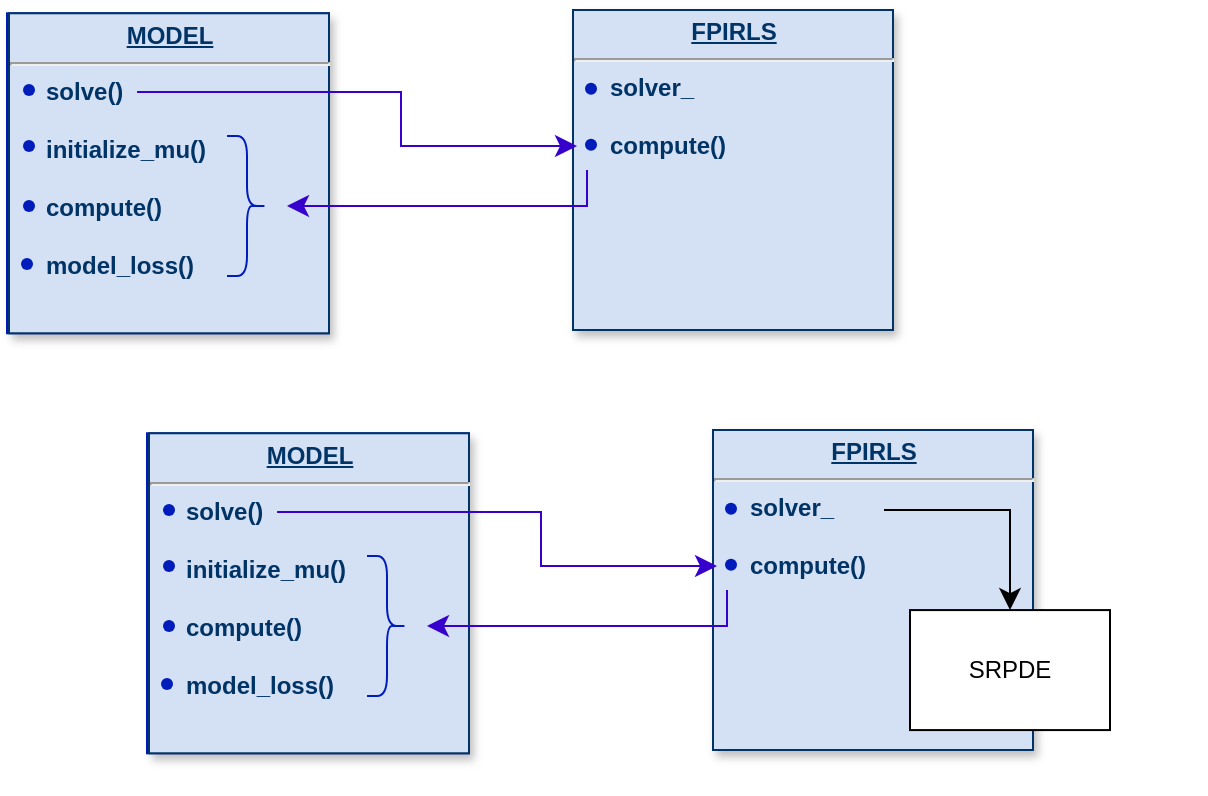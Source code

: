 <mxfile version="21.8.2" type="github">
  <diagram name="Page-1" id="efa7a0a1-bf9b-a30e-e6df-94a7791c09e9">
    <mxGraphModel dx="765" dy="381" grid="1" gridSize="10" guides="1" tooltips="1" connect="1" arrows="1" fold="1" page="1" pageScale="1" pageWidth="826" pageHeight="1169" background="none" math="0" shadow="0">
      <root>
        <mxCell id="0" />
        <mxCell id="1" parent="0" />
        <mxCell id="TG3uEMaHNQ2AUtTsz0xP-232" value="" style="group" vertex="1" connectable="0" parent="1">
          <mxGeometry x="130" y="300.0" width="443.0" height="161.64" as="geometry" />
        </mxCell>
        <mxCell id="TG3uEMaHNQ2AUtTsz0xP-233" value="" style="group" vertex="1" connectable="0" parent="TG3uEMaHNQ2AUtTsz0xP-232">
          <mxGeometry x="282" width="161.0" height="160" as="geometry" />
        </mxCell>
        <mxCell id="TG3uEMaHNQ2AUtTsz0xP-234" value="" style="group" vertex="1" connectable="0" parent="TG3uEMaHNQ2AUtTsz0xP-233">
          <mxGeometry x="-368.5" y="-20" width="443" height="161.64" as="geometry" />
        </mxCell>
        <mxCell id="TG3uEMaHNQ2AUtTsz0xP-235" value="" style="group" vertex="1" connectable="0" parent="TG3uEMaHNQ2AUtTsz0xP-234">
          <mxGeometry x="282" width="161.0" height="160" as="geometry" />
        </mxCell>
        <mxCell id="TG3uEMaHNQ2AUtTsz0xP-236" value="&lt;p style=&quot;text-align: center; margin: 4px 0px 0px; text-decoration: underline;&quot;&gt;&lt;b&gt;FPIRLS&lt;/b&gt;&lt;/p&gt;&lt;hr&gt;&lt;p style=&quot;margin: 0px 0px 0px 8px;&quot;&gt;&lt;span style=&quot;background-color: initial;&quot;&gt;&lt;b&gt;&amp;nbsp; &amp;nbsp;solver_&lt;/b&gt;&lt;/span&gt;&lt;/p&gt;&lt;p style=&quot;margin: 0px 0px 0px 8px;&quot;&gt;&lt;b&gt;&lt;br&gt;&lt;/b&gt;&lt;/p&gt;&lt;p style=&quot;margin: 0px 0px 0px 8px;&quot;&gt;&lt;b&gt;&amp;nbsp; &amp;nbsp;compute()&lt;/b&gt;&lt;/p&gt;&lt;p style=&quot;margin: 0px 0px 0px 8px;&quot;&gt;&lt;b&gt;&lt;br&gt;&lt;/b&gt;&lt;/p&gt;&lt;p style=&quot;margin: 0px 0px 0px 8px;&quot;&gt;&lt;br&gt;&lt;/p&gt;" style="verticalAlign=top;align=left;overflow=fill;fontSize=12;fontFamily=Helvetica;html=1;strokeColor=#003366;shadow=1;fillColor=#D4E1F5;fontColor=#003366" vertex="1" parent="TG3uEMaHNQ2AUtTsz0xP-235">
          <mxGeometry x="1.0" width="160" height="160" as="geometry" />
        </mxCell>
        <mxCell id="TG3uEMaHNQ2AUtTsz0xP-237" value="" style="shape=waypoint;sketch=0;fillStyle=solid;size=6;pointerEvents=1;points=[];fillColor=#0050ef;resizable=0;rotatable=0;perimeter=centerPerimeter;snapToPoint=1;fontColor=#ffffff;strokeColor=#001DBC;" vertex="1" parent="TG3uEMaHNQ2AUtTsz0xP-235">
          <mxGeometry y="29.36" width="20" height="20" as="geometry" />
        </mxCell>
        <mxCell id="TG3uEMaHNQ2AUtTsz0xP-238" value="" style="shape=waypoint;sketch=0;fillStyle=solid;size=6;pointerEvents=1;points=[];fillColor=#0050ef;resizable=0;rotatable=0;perimeter=centerPerimeter;snapToPoint=1;fontColor=#ffffff;strokeColor=#001DBC;" vertex="1" parent="TG3uEMaHNQ2AUtTsz0xP-235">
          <mxGeometry y="57.36" width="20" height="20" as="geometry" />
        </mxCell>
        <mxCell id="TG3uEMaHNQ2AUtTsz0xP-239" value="" style="group;fillColor=#0050ef;fontColor=#ffffff;strokeColor=#001DBC;" vertex="1" connectable="0" parent="TG3uEMaHNQ2AUtTsz0xP-234">
          <mxGeometry y="1.64" width="161.0" height="160" as="geometry" />
        </mxCell>
        <mxCell id="TG3uEMaHNQ2AUtTsz0xP-240" value="&lt;p style=&quot;text-align: center; margin: 4px 0px 0px; text-decoration: underline;&quot;&gt;&lt;b&gt;MODEL&lt;/b&gt;&lt;/p&gt;&lt;hr&gt;&lt;p style=&quot;margin: 0px 0px 0px 8px;&quot;&gt;&lt;span style=&quot;background-color: initial;&quot;&gt;&lt;b&gt;&amp;nbsp; &amp;nbsp;solve()&lt;/b&gt;&lt;/span&gt;&lt;/p&gt;&lt;p style=&quot;margin: 0px 0px 0px 8px;&quot;&gt;&lt;b&gt;&lt;br&gt;&lt;/b&gt;&lt;/p&gt;&lt;p style=&quot;margin: 0px 0px 0px 8px;&quot;&gt;&lt;b&gt;&amp;nbsp; &amp;nbsp;initialize_mu()&lt;/b&gt;&lt;/p&gt;&lt;p style=&quot;margin: 0px 0px 0px 8px;&quot;&gt;&lt;b&gt;&lt;br&gt;&lt;/b&gt;&lt;/p&gt;&lt;p style=&quot;margin: 0px 0px 0px 8px;&quot;&gt;&lt;b&gt;&amp;nbsp; &amp;nbsp;compute()&lt;/b&gt;&lt;/p&gt;&lt;p style=&quot;margin: 0px 0px 0px 8px;&quot;&gt;&lt;b&gt;&lt;br&gt;&lt;/b&gt;&lt;/p&gt;&lt;p style=&quot;margin: 0px 0px 0px 8px;&quot;&gt;&lt;b&gt;&amp;nbsp; &amp;nbsp;model_loss()&lt;/b&gt;&lt;/p&gt;" style="verticalAlign=top;align=left;overflow=fill;fontSize=12;fontFamily=Helvetica;html=1;strokeColor=#003366;shadow=1;fillColor=#D4E1F5;fontColor=#003366" vertex="1" parent="TG3uEMaHNQ2AUtTsz0xP-239">
          <mxGeometry x="1.0" width="160" height="160" as="geometry" />
        </mxCell>
        <mxCell id="TG3uEMaHNQ2AUtTsz0xP-241" value="" style="shape=waypoint;sketch=0;fillStyle=solid;size=6;pointerEvents=1;points=[];fillColor=#0050ef;resizable=0;rotatable=0;perimeter=centerPerimeter;snapToPoint=1;fontColor=#ffffff;strokeColor=#001DBC;" vertex="1" parent="TG3uEMaHNQ2AUtTsz0xP-239">
          <mxGeometry x="1" y="28.36" width="20" height="20" as="geometry" />
        </mxCell>
        <mxCell id="TG3uEMaHNQ2AUtTsz0xP-242" value="" style="shape=waypoint;sketch=0;fillStyle=solid;size=6;pointerEvents=1;points=[];fillColor=#0050ef;resizable=0;rotatable=0;perimeter=centerPerimeter;snapToPoint=1;fontColor=#ffffff;strokeColor=#001DBC;" vertex="1" parent="TG3uEMaHNQ2AUtTsz0xP-239">
          <mxGeometry x="1" y="56.36" width="20" height="20" as="geometry" />
        </mxCell>
        <mxCell id="TG3uEMaHNQ2AUtTsz0xP-243" value="" style="shape=waypoint;sketch=0;fillStyle=solid;size=6;pointerEvents=1;points=[];fillColor=#0050ef;resizable=0;rotatable=0;perimeter=centerPerimeter;snapToPoint=1;fontColor=#ffffff;strokeColor=#001DBC;" vertex="1" parent="TG3uEMaHNQ2AUtTsz0xP-239">
          <mxGeometry x="1" y="86.36" width="20" height="20" as="geometry" />
        </mxCell>
        <mxCell id="TG3uEMaHNQ2AUtTsz0xP-244" value="" style="shape=waypoint;sketch=0;fillStyle=solid;size=6;pointerEvents=1;points=[];fillColor=#0050ef;resizable=0;rotatable=0;perimeter=centerPerimeter;snapToPoint=1;fontColor=#ffffff;strokeColor=#001DBC;" vertex="1" parent="TG3uEMaHNQ2AUtTsz0xP-239">
          <mxGeometry y="115.36" width="20" height="20" as="geometry" />
        </mxCell>
        <mxCell id="TG3uEMaHNQ2AUtTsz0xP-245" value="" style="shape=curlyBracket;whiteSpace=wrap;html=1;rounded=1;flipH=1;labelPosition=right;verticalLabelPosition=middle;align=left;verticalAlign=middle;fillColor=#0050ef;fontColor=#ffffff;strokeColor=#001DBC;" vertex="1" parent="TG3uEMaHNQ2AUtTsz0xP-239">
          <mxGeometry x="110" y="61.36" width="20" height="70" as="geometry" />
        </mxCell>
        <mxCell id="TG3uEMaHNQ2AUtTsz0xP-246" value="" style="edgeStyle=elbowEdgeStyle;elbow=vertical;endArrow=classic;html=1;curved=0;rounded=0;endSize=8;startSize=8;fillColor=#6a00ff;strokeColor=#3700CC;" edge="1" parent="TG3uEMaHNQ2AUtTsz0xP-234">
          <mxGeometry width="50" height="50" relative="1" as="geometry">
            <mxPoint x="290" y="80.0" as="sourcePoint" />
            <mxPoint x="140" y="98.0" as="targetPoint" />
            <Array as="points">
              <mxPoint x="210" y="98.0" />
            </Array>
          </mxGeometry>
        </mxCell>
        <mxCell id="TG3uEMaHNQ2AUtTsz0xP-247" value="" style="edgeStyle=elbowEdgeStyle;elbow=horizontal;endArrow=classic;html=1;curved=0;rounded=0;endSize=8;startSize=8;exitX=0.369;exitY=0.24;exitDx=0;exitDy=0;exitPerimeter=0;fillColor=#6a00ff;strokeColor=#3700CC;" edge="1" parent="TG3uEMaHNQ2AUtTsz0xP-234">
          <mxGeometry width="50" height="50" relative="1" as="geometry">
            <mxPoint x="65.04" y="41.04" as="sourcePoint" />
            <mxPoint x="285" y="68.0" as="targetPoint" />
            <Array as="points">
              <mxPoint x="197" y="68.0" />
            </Array>
          </mxGeometry>
        </mxCell>
        <mxCell id="TG3uEMaHNQ2AUtTsz0xP-250" value="" style="group" vertex="1" connectable="0" parent="1">
          <mxGeometry x="200" y="510.0" width="443.0" height="161.64" as="geometry" />
        </mxCell>
        <mxCell id="TG3uEMaHNQ2AUtTsz0xP-251" value="" style="group" vertex="1" connectable="0" parent="TG3uEMaHNQ2AUtTsz0xP-250">
          <mxGeometry x="282" width="161.0" height="160" as="geometry" />
        </mxCell>
        <mxCell id="TG3uEMaHNQ2AUtTsz0xP-252" value="" style="group" vertex="1" connectable="0" parent="TG3uEMaHNQ2AUtTsz0xP-251">
          <mxGeometry x="-368.5" y="-20" width="443" height="161.64" as="geometry" />
        </mxCell>
        <mxCell id="TG3uEMaHNQ2AUtTsz0xP-253" value="" style="group" vertex="1" connectable="0" parent="TG3uEMaHNQ2AUtTsz0xP-252">
          <mxGeometry x="282" width="161.0" height="160" as="geometry" />
        </mxCell>
        <mxCell id="TG3uEMaHNQ2AUtTsz0xP-254" value="&lt;p style=&quot;text-align: center; margin: 4px 0px 0px; text-decoration: underline;&quot;&gt;&lt;b&gt;FPIRLS&lt;/b&gt;&lt;/p&gt;&lt;hr&gt;&lt;p style=&quot;margin: 0px 0px 0px 8px;&quot;&gt;&lt;span style=&quot;background-color: initial;&quot;&gt;&lt;b&gt;&amp;nbsp; &amp;nbsp;solver_&lt;/b&gt;&lt;/span&gt;&lt;/p&gt;&lt;p style=&quot;margin: 0px 0px 0px 8px;&quot;&gt;&lt;b&gt;&lt;br&gt;&lt;/b&gt;&lt;/p&gt;&lt;p style=&quot;margin: 0px 0px 0px 8px;&quot;&gt;&lt;b&gt;&amp;nbsp; &amp;nbsp;compute()&lt;/b&gt;&lt;/p&gt;&lt;p style=&quot;margin: 0px 0px 0px 8px;&quot;&gt;&lt;b&gt;&lt;br&gt;&lt;/b&gt;&lt;/p&gt;&lt;p style=&quot;margin: 0px 0px 0px 8px;&quot;&gt;&lt;br&gt;&lt;/p&gt;" style="verticalAlign=top;align=left;overflow=fill;fontSize=12;fontFamily=Helvetica;html=1;strokeColor=#003366;shadow=1;fillColor=#D4E1F5;fontColor=#003366" vertex="1" parent="TG3uEMaHNQ2AUtTsz0xP-253">
          <mxGeometry x="1.0" width="160" height="160" as="geometry" />
        </mxCell>
        <mxCell id="TG3uEMaHNQ2AUtTsz0xP-255" value="" style="shape=waypoint;sketch=0;fillStyle=solid;size=6;pointerEvents=1;points=[];fillColor=#0050ef;resizable=0;rotatable=0;perimeter=centerPerimeter;snapToPoint=1;fontColor=#ffffff;strokeColor=#001DBC;" vertex="1" parent="TG3uEMaHNQ2AUtTsz0xP-253">
          <mxGeometry y="29.36" width="20" height="20" as="geometry" />
        </mxCell>
        <mxCell id="TG3uEMaHNQ2AUtTsz0xP-256" value="" style="shape=waypoint;sketch=0;fillStyle=solid;size=6;pointerEvents=1;points=[];fillColor=#0050ef;resizable=0;rotatable=0;perimeter=centerPerimeter;snapToPoint=1;fontColor=#ffffff;strokeColor=#001DBC;" vertex="1" parent="TG3uEMaHNQ2AUtTsz0xP-253">
          <mxGeometry y="57.36" width="20" height="20" as="geometry" />
        </mxCell>
        <mxCell id="TG3uEMaHNQ2AUtTsz0xP-257" value="" style="group;fillColor=#0050ef;fontColor=#ffffff;strokeColor=#001DBC;" vertex="1" connectable="0" parent="TG3uEMaHNQ2AUtTsz0xP-252">
          <mxGeometry y="1.64" width="161.0" height="160" as="geometry" />
        </mxCell>
        <mxCell id="TG3uEMaHNQ2AUtTsz0xP-258" value="&lt;p style=&quot;text-align: center; margin: 4px 0px 0px; text-decoration: underline;&quot;&gt;&lt;b&gt;MODEL&lt;/b&gt;&lt;/p&gt;&lt;hr&gt;&lt;p style=&quot;margin: 0px 0px 0px 8px;&quot;&gt;&lt;span style=&quot;background-color: initial;&quot;&gt;&lt;b&gt;&amp;nbsp; &amp;nbsp;solve()&lt;/b&gt;&lt;/span&gt;&lt;/p&gt;&lt;p style=&quot;margin: 0px 0px 0px 8px;&quot;&gt;&lt;b&gt;&lt;br&gt;&lt;/b&gt;&lt;/p&gt;&lt;p style=&quot;margin: 0px 0px 0px 8px;&quot;&gt;&lt;b&gt;&amp;nbsp; &amp;nbsp;initialize_mu()&lt;/b&gt;&lt;/p&gt;&lt;p style=&quot;margin: 0px 0px 0px 8px;&quot;&gt;&lt;b&gt;&lt;br&gt;&lt;/b&gt;&lt;/p&gt;&lt;p style=&quot;margin: 0px 0px 0px 8px;&quot;&gt;&lt;b&gt;&amp;nbsp; &amp;nbsp;compute()&lt;/b&gt;&lt;/p&gt;&lt;p style=&quot;margin: 0px 0px 0px 8px;&quot;&gt;&lt;b&gt;&lt;br&gt;&lt;/b&gt;&lt;/p&gt;&lt;p style=&quot;margin: 0px 0px 0px 8px;&quot;&gt;&lt;b&gt;&amp;nbsp; &amp;nbsp;model_loss()&lt;/b&gt;&lt;/p&gt;" style="verticalAlign=top;align=left;overflow=fill;fontSize=12;fontFamily=Helvetica;html=1;strokeColor=#003366;shadow=1;fillColor=#D4E1F5;fontColor=#003366" vertex="1" parent="TG3uEMaHNQ2AUtTsz0xP-257">
          <mxGeometry x="1.0" width="160" height="160" as="geometry" />
        </mxCell>
        <mxCell id="TG3uEMaHNQ2AUtTsz0xP-259" value="" style="shape=waypoint;sketch=0;fillStyle=solid;size=6;pointerEvents=1;points=[];fillColor=#0050ef;resizable=0;rotatable=0;perimeter=centerPerimeter;snapToPoint=1;fontColor=#ffffff;strokeColor=#001DBC;" vertex="1" parent="TG3uEMaHNQ2AUtTsz0xP-257">
          <mxGeometry x="1" y="28.36" width="20" height="20" as="geometry" />
        </mxCell>
        <mxCell id="TG3uEMaHNQ2AUtTsz0xP-260" value="" style="shape=waypoint;sketch=0;fillStyle=solid;size=6;pointerEvents=1;points=[];fillColor=#0050ef;resizable=0;rotatable=0;perimeter=centerPerimeter;snapToPoint=1;fontColor=#ffffff;strokeColor=#001DBC;" vertex="1" parent="TG3uEMaHNQ2AUtTsz0xP-257">
          <mxGeometry x="1" y="56.36" width="20" height="20" as="geometry" />
        </mxCell>
        <mxCell id="TG3uEMaHNQ2AUtTsz0xP-261" value="" style="shape=waypoint;sketch=0;fillStyle=solid;size=6;pointerEvents=1;points=[];fillColor=#0050ef;resizable=0;rotatable=0;perimeter=centerPerimeter;snapToPoint=1;fontColor=#ffffff;strokeColor=#001DBC;" vertex="1" parent="TG3uEMaHNQ2AUtTsz0xP-257">
          <mxGeometry x="1" y="86.36" width="20" height="20" as="geometry" />
        </mxCell>
        <mxCell id="TG3uEMaHNQ2AUtTsz0xP-262" value="" style="shape=waypoint;sketch=0;fillStyle=solid;size=6;pointerEvents=1;points=[];fillColor=#0050ef;resizable=0;rotatable=0;perimeter=centerPerimeter;snapToPoint=1;fontColor=#ffffff;strokeColor=#001DBC;" vertex="1" parent="TG3uEMaHNQ2AUtTsz0xP-257">
          <mxGeometry y="115.36" width="20" height="20" as="geometry" />
        </mxCell>
        <mxCell id="TG3uEMaHNQ2AUtTsz0xP-263" value="" style="shape=curlyBracket;whiteSpace=wrap;html=1;rounded=1;flipH=1;labelPosition=right;verticalLabelPosition=middle;align=left;verticalAlign=middle;fillColor=#0050ef;fontColor=#ffffff;strokeColor=#001DBC;" vertex="1" parent="TG3uEMaHNQ2AUtTsz0xP-257">
          <mxGeometry x="110" y="61.36" width="20" height="70" as="geometry" />
        </mxCell>
        <mxCell id="TG3uEMaHNQ2AUtTsz0xP-264" value="" style="edgeStyle=elbowEdgeStyle;elbow=vertical;endArrow=classic;html=1;curved=0;rounded=0;endSize=8;startSize=8;fillColor=#6a00ff;strokeColor=#3700CC;" edge="1" parent="TG3uEMaHNQ2AUtTsz0xP-252">
          <mxGeometry width="50" height="50" relative="1" as="geometry">
            <mxPoint x="290" y="80.0" as="sourcePoint" />
            <mxPoint x="140" y="98.0" as="targetPoint" />
            <Array as="points">
              <mxPoint x="210" y="98.0" />
            </Array>
          </mxGeometry>
        </mxCell>
        <mxCell id="TG3uEMaHNQ2AUtTsz0xP-265" value="" style="edgeStyle=elbowEdgeStyle;elbow=horizontal;endArrow=classic;html=1;curved=0;rounded=0;endSize=8;startSize=8;exitX=0.369;exitY=0.24;exitDx=0;exitDy=0;exitPerimeter=0;fillColor=#6a00ff;strokeColor=#3700CC;" edge="1" parent="TG3uEMaHNQ2AUtTsz0xP-252">
          <mxGeometry width="50" height="50" relative="1" as="geometry">
            <mxPoint x="65.04" y="41.04" as="sourcePoint" />
            <mxPoint x="285" y="68.0" as="targetPoint" />
            <Array as="points">
              <mxPoint x="197" y="68.0" />
            </Array>
          </mxGeometry>
        </mxCell>
        <mxCell id="TG3uEMaHNQ2AUtTsz0xP-266" value="" style="edgeStyle=segmentEdgeStyle;endArrow=classic;html=1;curved=0;rounded=0;endSize=8;startSize=8;entryX=0.5;entryY=0;entryDx=0;entryDy=0;" edge="1" parent="TG3uEMaHNQ2AUtTsz0xP-251" target="TG3uEMaHNQ2AUtTsz0xP-267">
          <mxGeometry width="50" height="50" relative="1" as="geometry">
            <mxPoint y="20.04" as="sourcePoint" />
            <mxPoint x="50" y="-29.96" as="targetPoint" />
          </mxGeometry>
        </mxCell>
        <mxCell id="TG3uEMaHNQ2AUtTsz0xP-267" value="SRPDE" style="whiteSpace=wrap;html=1;align=center;verticalAlign=middle;treeFolding=1;treeMoving=1;newEdgeStyle={&quot;edgeStyle&quot;:&quot;elbowEdgeStyle&quot;,&quot;startArrow&quot;:&quot;none&quot;,&quot;endArrow&quot;:&quot;none&quot;};" vertex="1" collapsed="1" parent="TG3uEMaHNQ2AUtTsz0xP-251">
          <mxGeometry x="13" y="70.04" width="100" height="60" as="geometry" />
        </mxCell>
      </root>
    </mxGraphModel>
  </diagram>
</mxfile>

